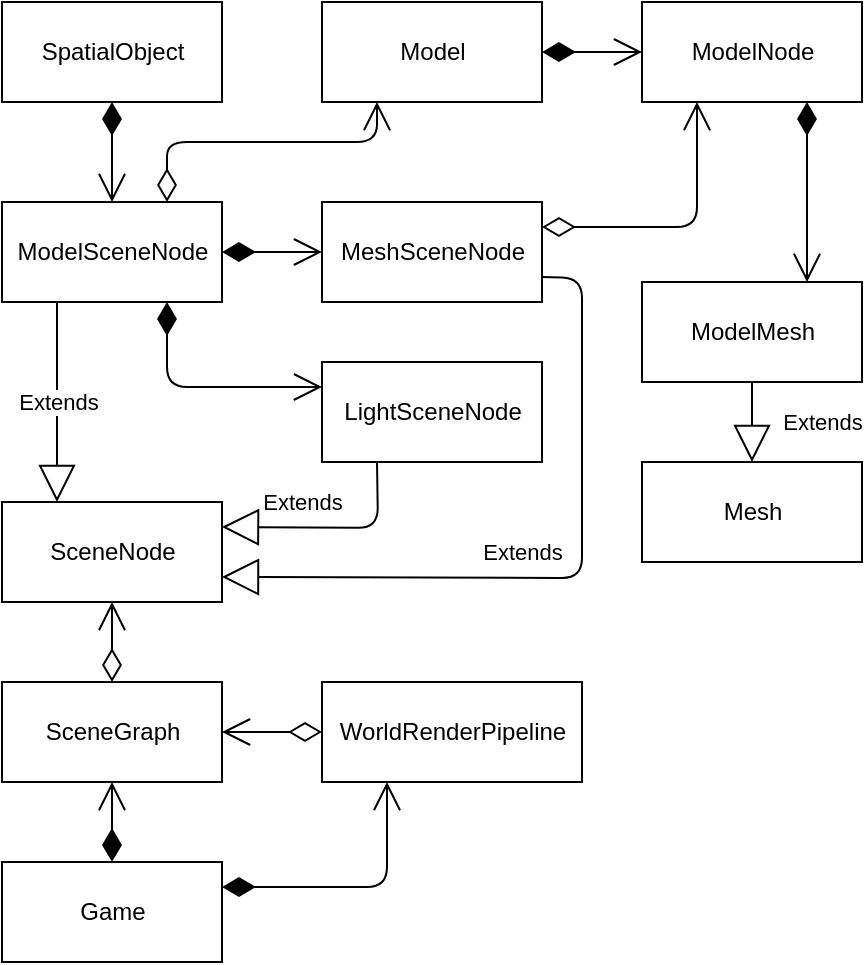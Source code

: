 <mxfile version="13.7.9" type="device"><diagram id="A6zFwypvBsEcemcbLSuy" name="Page-1"><mxGraphModel dx="1422" dy="762" grid="1" gridSize="10" guides="1" tooltips="1" connect="1" arrows="1" fold="1" page="1" pageScale="1" pageWidth="827" pageHeight="1169" math="0" shadow="0"><root><mxCell id="0"/><mxCell id="1" parent="0"/><mxCell id="d7P_2j7PyY9k4b9ZScJz-1" value="SpatialObject" style="html=1;" vertex="1" parent="1"><mxGeometry x="40" y="40" width="110" height="50" as="geometry"/></mxCell><mxCell id="d7P_2j7PyY9k4b9ZScJz-2" value="ModelSceneNode" style="html=1;" vertex="1" parent="1"><mxGeometry x="40" y="140" width="110" height="50" as="geometry"/></mxCell><mxCell id="d7P_2j7PyY9k4b9ZScJz-3" value="MeshSceneNode" style="html=1;" vertex="1" parent="1"><mxGeometry x="200" y="140" width="110" height="50" as="geometry"/></mxCell><mxCell id="d7P_2j7PyY9k4b9ZScJz-4" value="LightSceneNode" style="html=1;" vertex="1" parent="1"><mxGeometry x="200" y="220" width="110" height="50" as="geometry"/></mxCell><mxCell id="d7P_2j7PyY9k4b9ZScJz-5" value="" style="endArrow=open;html=1;endSize=12;startArrow=diamondThin;startSize=14;startFill=1;edgeStyle=orthogonalEdgeStyle;align=left;verticalAlign=bottom;exitX=0.5;exitY=1;exitDx=0;exitDy=0;entryX=0.5;entryY=0;entryDx=0;entryDy=0;" edge="1" parent="1" source="d7P_2j7PyY9k4b9ZScJz-1" target="d7P_2j7PyY9k4b9ZScJz-2"><mxGeometry y="5" relative="1" as="geometry"><mxPoint x="160" y="70" as="sourcePoint"/><mxPoint x="320" y="70" as="targetPoint"/><mxPoint as="offset"/></mxGeometry></mxCell><mxCell id="d7P_2j7PyY9k4b9ZScJz-6" value="" style="endArrow=open;html=1;endSize=12;startArrow=diamondThin;startSize=14;startFill=1;edgeStyle=orthogonalEdgeStyle;align=left;verticalAlign=bottom;exitX=1;exitY=0.5;exitDx=0;exitDy=0;entryX=0;entryY=0.5;entryDx=0;entryDy=0;" edge="1" parent="1" source="d7P_2j7PyY9k4b9ZScJz-2" target="d7P_2j7PyY9k4b9ZScJz-3"><mxGeometry x="-1" y="3" relative="1" as="geometry"><mxPoint x="130" y="230" as="sourcePoint"/><mxPoint x="290" y="230" as="targetPoint"/></mxGeometry></mxCell><mxCell id="d7P_2j7PyY9k4b9ZScJz-7" value="" style="endArrow=open;html=1;endSize=12;startArrow=diamondThin;startSize=14;startFill=1;edgeStyle=orthogonalEdgeStyle;align=left;verticalAlign=bottom;exitX=0.75;exitY=1;exitDx=0;exitDy=0;entryX=0;entryY=0.25;entryDx=0;entryDy=0;" edge="1" parent="1" source="d7P_2j7PyY9k4b9ZScJz-2" target="d7P_2j7PyY9k4b9ZScJz-4"><mxGeometry x="-0.538" y="8" relative="1" as="geometry"><mxPoint x="180" y="320" as="sourcePoint"/><mxPoint x="340" y="320" as="targetPoint"/><mxPoint as="offset"/></mxGeometry></mxCell><mxCell id="d7P_2j7PyY9k4b9ZScJz-8" value="Model" style="html=1;" vertex="1" parent="1"><mxGeometry x="200" y="40" width="110" height="50" as="geometry"/></mxCell><mxCell id="d7P_2j7PyY9k4b9ZScJz-9" value="ModelNode" style="html=1;" vertex="1" parent="1"><mxGeometry x="360" y="40" width="110" height="50" as="geometry"/></mxCell><mxCell id="d7P_2j7PyY9k4b9ZScJz-10" value="" style="endArrow=open;html=1;endSize=12;startArrow=diamondThin;startSize=14;startFill=1;edgeStyle=orthogonalEdgeStyle;align=left;verticalAlign=bottom;exitX=1;exitY=0.5;exitDx=0;exitDy=0;entryX=0;entryY=0.5;entryDx=0;entryDy=0;" edge="1" parent="1" source="d7P_2j7PyY9k4b9ZScJz-8" target="d7P_2j7PyY9k4b9ZScJz-9"><mxGeometry x="-1" y="3" relative="1" as="geometry"><mxPoint x="400" y="140" as="sourcePoint"/><mxPoint x="560" y="140" as="targetPoint"/></mxGeometry></mxCell><mxCell id="d7P_2j7PyY9k4b9ZScJz-11" value="ModelMesh" style="html=1;" vertex="1" parent="1"><mxGeometry x="360" y="180" width="110" height="50" as="geometry"/></mxCell><mxCell id="d7P_2j7PyY9k4b9ZScJz-12" value="Mesh" style="html=1;" vertex="1" parent="1"><mxGeometry x="360" y="270" width="110" height="50" as="geometry"/></mxCell><mxCell id="d7P_2j7PyY9k4b9ZScJz-15" value="Extends" style="endArrow=block;endSize=16;endFill=0;html=1;exitX=0.5;exitY=1;exitDx=0;exitDy=0;entryX=0.5;entryY=0;entryDx=0;entryDy=0;" edge="1" parent="1" source="d7P_2j7PyY9k4b9ZScJz-11" target="d7P_2j7PyY9k4b9ZScJz-12"><mxGeometry y="35" width="160" relative="1" as="geometry"><mxPoint x="470" y="240" as="sourcePoint"/><mxPoint x="630" y="240" as="targetPoint"/><mxPoint as="offset"/></mxGeometry></mxCell><mxCell id="d7P_2j7PyY9k4b9ZScJz-16" value="" style="endArrow=open;html=1;endSize=12;startArrow=diamondThin;startSize=14;startFill=1;edgeStyle=orthogonalEdgeStyle;align=left;verticalAlign=bottom;exitX=0.75;exitY=1;exitDx=0;exitDy=0;entryX=0.75;entryY=0;entryDx=0;entryDy=0;" edge="1" parent="1" source="d7P_2j7PyY9k4b9ZScJz-9" target="d7P_2j7PyY9k4b9ZScJz-11"><mxGeometry x="-1" y="3" relative="1" as="geometry"><mxPoint x="440" y="250" as="sourcePoint"/><mxPoint x="520" y="65" as="targetPoint"/></mxGeometry></mxCell><mxCell id="d7P_2j7PyY9k4b9ZScJz-17" value="" style="endArrow=open;html=1;endSize=12;startArrow=diamondThin;startSize=14;startFill=0;edgeStyle=orthogonalEdgeStyle;align=left;verticalAlign=bottom;exitX=0.75;exitY=0;exitDx=0;exitDy=0;entryX=0.25;entryY=1;entryDx=0;entryDy=0;" edge="1" parent="1" source="d7P_2j7PyY9k4b9ZScJz-2" target="d7P_2j7PyY9k4b9ZScJz-8"><mxGeometry x="-1" y="3" relative="1" as="geometry"><mxPoint x="190" y="110" as="sourcePoint"/><mxPoint x="350" y="110" as="targetPoint"/><Array as="points"><mxPoint x="123" y="110"/><mxPoint x="228" y="110"/></Array></mxGeometry></mxCell><mxCell id="d7P_2j7PyY9k4b9ZScJz-19" value="" style="endArrow=open;html=1;endSize=12;startArrow=diamondThin;startSize=14;startFill=0;edgeStyle=orthogonalEdgeStyle;align=left;verticalAlign=bottom;exitX=1;exitY=0.25;exitDx=0;exitDy=0;entryX=0.25;entryY=1;entryDx=0;entryDy=0;" edge="1" parent="1" source="d7P_2j7PyY9k4b9ZScJz-3" target="d7P_2j7PyY9k4b9ZScJz-9"><mxGeometry x="-1" y="3" relative="1" as="geometry"><mxPoint x="350" y="170" as="sourcePoint"/><mxPoint x="510" y="170" as="targetPoint"/></mxGeometry></mxCell><mxCell id="d7P_2j7PyY9k4b9ZScJz-20" value="SceneNode" style="html=1;" vertex="1" parent="1"><mxGeometry x="40" y="290" width="110" height="50" as="geometry"/></mxCell><mxCell id="d7P_2j7PyY9k4b9ZScJz-21" value="Extends" style="endArrow=block;endSize=16;endFill=0;html=1;exitX=0.25;exitY=1;exitDx=0;exitDy=0;entryX=0.25;entryY=0;entryDx=0;entryDy=0;" edge="1" parent="1" source="d7P_2j7PyY9k4b9ZScJz-2" target="d7P_2j7PyY9k4b9ZScJz-20"><mxGeometry width="160" relative="1" as="geometry"><mxPoint x="80" y="240" as="sourcePoint"/><mxPoint x="240" y="240" as="targetPoint"/></mxGeometry></mxCell><mxCell id="d7P_2j7PyY9k4b9ZScJz-22" value="Extends" style="endArrow=block;endSize=16;endFill=0;html=1;exitX=0.25;exitY=1;exitDx=0;exitDy=0;entryX=1;entryY=0.25;entryDx=0;entryDy=0;" edge="1" parent="1" source="d7P_2j7PyY9k4b9ZScJz-4" target="d7P_2j7PyY9k4b9ZScJz-20"><mxGeometry x="0.281" y="-13" width="160" relative="1" as="geometry"><mxPoint x="340" y="350" as="sourcePoint"/><mxPoint x="500" y="350" as="targetPoint"/><Array as="points"><mxPoint x="228" y="303"/></Array><mxPoint as="offset"/></mxGeometry></mxCell><mxCell id="d7P_2j7PyY9k4b9ZScJz-23" value="Extends" style="endArrow=block;endSize=16;endFill=0;html=1;exitX=1;exitY=0.75;exitDx=0;exitDy=0;entryX=1;entryY=0.75;entryDx=0;entryDy=0;" edge="1" parent="1" source="d7P_2j7PyY9k4b9ZScJz-3" target="d7P_2j7PyY9k4b9ZScJz-20"><mxGeometry x="0.143" y="-13" width="160" relative="1" as="geometry"><mxPoint x="420" y="320" as="sourcePoint"/><mxPoint x="580" y="320" as="targetPoint"/><Array as="points"><mxPoint x="330" y="178"/><mxPoint x="330" y="328"/></Array><mxPoint as="offset"/></mxGeometry></mxCell><mxCell id="d7P_2j7PyY9k4b9ZScJz-24" value="SceneGraph" style="html=1;" vertex="1" parent="1"><mxGeometry x="40" y="380" width="110" height="50" as="geometry"/></mxCell><mxCell id="d7P_2j7PyY9k4b9ZScJz-25" value="" style="endArrow=open;html=1;endSize=12;startArrow=diamondThin;startSize=14;startFill=0;edgeStyle=orthogonalEdgeStyle;align=left;verticalAlign=bottom;exitX=0.5;exitY=0;exitDx=0;exitDy=0;entryX=0.5;entryY=1;entryDx=0;entryDy=0;" edge="1" parent="1" source="d7P_2j7PyY9k4b9ZScJz-24" target="d7P_2j7PyY9k4b9ZScJz-20"><mxGeometry x="-0.5" y="-75" relative="1" as="geometry"><mxPoint x="150" y="480" as="sourcePoint"/><mxPoint x="310" y="480" as="targetPoint"/><mxPoint as="offset"/></mxGeometry></mxCell><mxCell id="d7P_2j7PyY9k4b9ZScJz-26" value="WorldRenderPipeline" style="html=1;" vertex="1" parent="1"><mxGeometry x="200" y="380" width="130" height="50" as="geometry"/></mxCell><mxCell id="d7P_2j7PyY9k4b9ZScJz-27" value="" style="endArrow=open;html=1;endSize=12;startArrow=diamondThin;startSize=14;startFill=0;edgeStyle=orthogonalEdgeStyle;align=left;verticalAlign=bottom;exitX=0;exitY=0.5;exitDx=0;exitDy=0;entryX=1;entryY=0.5;entryDx=0;entryDy=0;" edge="1" parent="1" source="d7P_2j7PyY9k4b9ZScJz-26" target="d7P_2j7PyY9k4b9ZScJz-24"><mxGeometry x="-1" y="3" relative="1" as="geometry"><mxPoint x="150" y="470" as="sourcePoint"/><mxPoint x="310" y="470" as="targetPoint"/></mxGeometry></mxCell><mxCell id="d7P_2j7PyY9k4b9ZScJz-28" value="Game" style="html=1;" vertex="1" parent="1"><mxGeometry x="40" y="470" width="110" height="50" as="geometry"/></mxCell><mxCell id="d7P_2j7PyY9k4b9ZScJz-29" value="" style="endArrow=open;html=1;endSize=12;startArrow=diamondThin;startSize=14;startFill=1;edgeStyle=orthogonalEdgeStyle;align=left;verticalAlign=bottom;exitX=0.5;exitY=0;exitDx=0;exitDy=0;entryX=0.5;entryY=1;entryDx=0;entryDy=0;" edge="1" parent="1" source="d7P_2j7PyY9k4b9ZScJz-28" target="d7P_2j7PyY9k4b9ZScJz-24"><mxGeometry x="0.5" y="-55" relative="1" as="geometry"><mxPoint x="280" y="500" as="sourcePoint"/><mxPoint x="440" y="500" as="targetPoint"/><mxPoint as="offset"/></mxGeometry></mxCell><mxCell id="d7P_2j7PyY9k4b9ZScJz-30" value="" style="endArrow=open;html=1;endSize=12;startArrow=diamondThin;startSize=14;startFill=1;edgeStyle=orthogonalEdgeStyle;align=left;verticalAlign=bottom;exitX=1;exitY=0.25;exitDx=0;exitDy=0;entryX=0.25;entryY=1;entryDx=0;entryDy=0;" edge="1" parent="1" source="d7P_2j7PyY9k4b9ZScJz-28" target="d7P_2j7PyY9k4b9ZScJz-26"><mxGeometry x="-1" y="3" relative="1" as="geometry"><mxPoint x="270" y="480" as="sourcePoint"/><mxPoint x="430" y="480" as="targetPoint"/></mxGeometry></mxCell></root></mxGraphModel></diagram></mxfile>